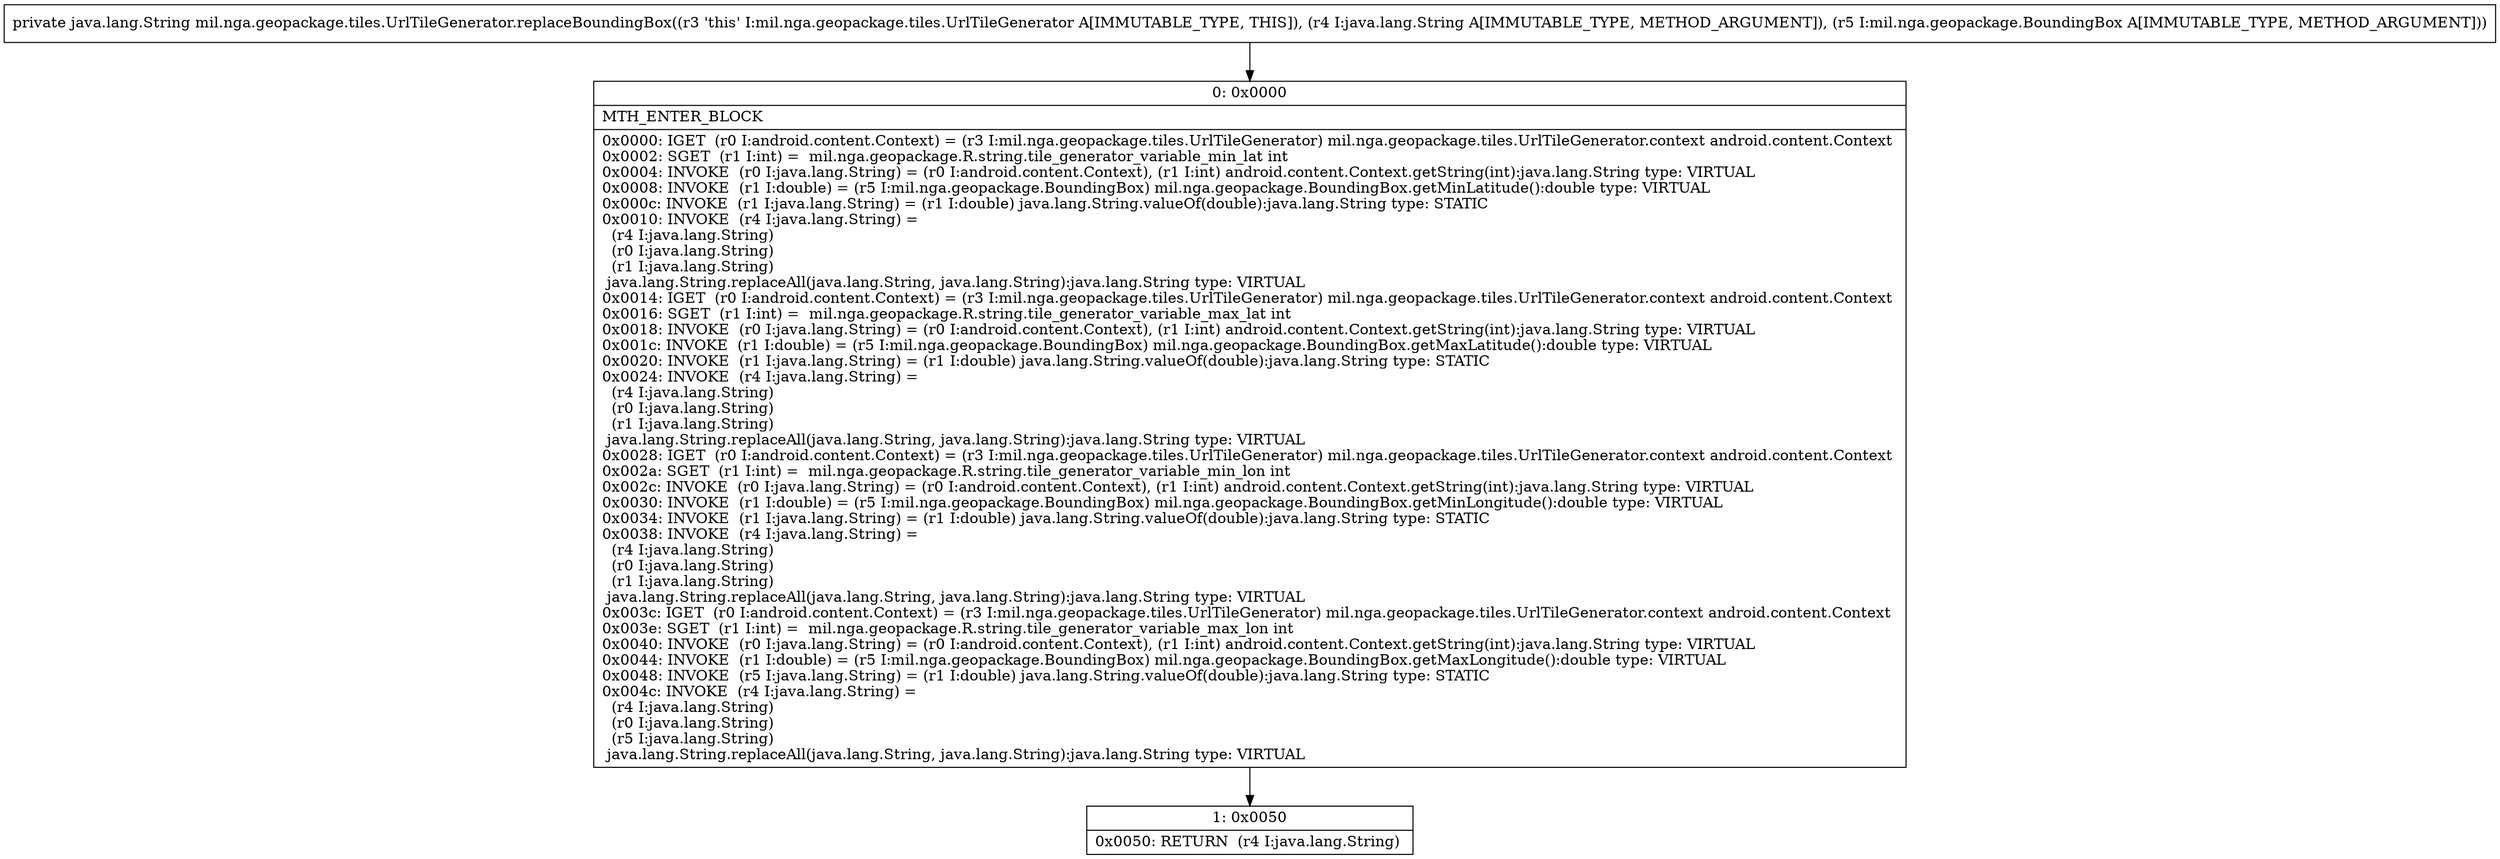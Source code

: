 digraph "CFG formil.nga.geopackage.tiles.UrlTileGenerator.replaceBoundingBox(Ljava\/lang\/String;Lmil\/nga\/geopackage\/BoundingBox;)Ljava\/lang\/String;" {
Node_0 [shape=record,label="{0\:\ 0x0000|MTH_ENTER_BLOCK\l|0x0000: IGET  (r0 I:android.content.Context) = (r3 I:mil.nga.geopackage.tiles.UrlTileGenerator) mil.nga.geopackage.tiles.UrlTileGenerator.context android.content.Context \l0x0002: SGET  (r1 I:int) =  mil.nga.geopackage.R.string.tile_generator_variable_min_lat int \l0x0004: INVOKE  (r0 I:java.lang.String) = (r0 I:android.content.Context), (r1 I:int) android.content.Context.getString(int):java.lang.String type: VIRTUAL \l0x0008: INVOKE  (r1 I:double) = (r5 I:mil.nga.geopackage.BoundingBox) mil.nga.geopackage.BoundingBox.getMinLatitude():double type: VIRTUAL \l0x000c: INVOKE  (r1 I:java.lang.String) = (r1 I:double) java.lang.String.valueOf(double):java.lang.String type: STATIC \l0x0010: INVOKE  (r4 I:java.lang.String) = \l  (r4 I:java.lang.String)\l  (r0 I:java.lang.String)\l  (r1 I:java.lang.String)\l java.lang.String.replaceAll(java.lang.String, java.lang.String):java.lang.String type: VIRTUAL \l0x0014: IGET  (r0 I:android.content.Context) = (r3 I:mil.nga.geopackage.tiles.UrlTileGenerator) mil.nga.geopackage.tiles.UrlTileGenerator.context android.content.Context \l0x0016: SGET  (r1 I:int) =  mil.nga.geopackage.R.string.tile_generator_variable_max_lat int \l0x0018: INVOKE  (r0 I:java.lang.String) = (r0 I:android.content.Context), (r1 I:int) android.content.Context.getString(int):java.lang.String type: VIRTUAL \l0x001c: INVOKE  (r1 I:double) = (r5 I:mil.nga.geopackage.BoundingBox) mil.nga.geopackage.BoundingBox.getMaxLatitude():double type: VIRTUAL \l0x0020: INVOKE  (r1 I:java.lang.String) = (r1 I:double) java.lang.String.valueOf(double):java.lang.String type: STATIC \l0x0024: INVOKE  (r4 I:java.lang.String) = \l  (r4 I:java.lang.String)\l  (r0 I:java.lang.String)\l  (r1 I:java.lang.String)\l java.lang.String.replaceAll(java.lang.String, java.lang.String):java.lang.String type: VIRTUAL \l0x0028: IGET  (r0 I:android.content.Context) = (r3 I:mil.nga.geopackage.tiles.UrlTileGenerator) mil.nga.geopackage.tiles.UrlTileGenerator.context android.content.Context \l0x002a: SGET  (r1 I:int) =  mil.nga.geopackage.R.string.tile_generator_variable_min_lon int \l0x002c: INVOKE  (r0 I:java.lang.String) = (r0 I:android.content.Context), (r1 I:int) android.content.Context.getString(int):java.lang.String type: VIRTUAL \l0x0030: INVOKE  (r1 I:double) = (r5 I:mil.nga.geopackage.BoundingBox) mil.nga.geopackage.BoundingBox.getMinLongitude():double type: VIRTUAL \l0x0034: INVOKE  (r1 I:java.lang.String) = (r1 I:double) java.lang.String.valueOf(double):java.lang.String type: STATIC \l0x0038: INVOKE  (r4 I:java.lang.String) = \l  (r4 I:java.lang.String)\l  (r0 I:java.lang.String)\l  (r1 I:java.lang.String)\l java.lang.String.replaceAll(java.lang.String, java.lang.String):java.lang.String type: VIRTUAL \l0x003c: IGET  (r0 I:android.content.Context) = (r3 I:mil.nga.geopackage.tiles.UrlTileGenerator) mil.nga.geopackage.tiles.UrlTileGenerator.context android.content.Context \l0x003e: SGET  (r1 I:int) =  mil.nga.geopackage.R.string.tile_generator_variable_max_lon int \l0x0040: INVOKE  (r0 I:java.lang.String) = (r0 I:android.content.Context), (r1 I:int) android.content.Context.getString(int):java.lang.String type: VIRTUAL \l0x0044: INVOKE  (r1 I:double) = (r5 I:mil.nga.geopackage.BoundingBox) mil.nga.geopackage.BoundingBox.getMaxLongitude():double type: VIRTUAL \l0x0048: INVOKE  (r5 I:java.lang.String) = (r1 I:double) java.lang.String.valueOf(double):java.lang.String type: STATIC \l0x004c: INVOKE  (r4 I:java.lang.String) = \l  (r4 I:java.lang.String)\l  (r0 I:java.lang.String)\l  (r5 I:java.lang.String)\l java.lang.String.replaceAll(java.lang.String, java.lang.String):java.lang.String type: VIRTUAL \l}"];
Node_1 [shape=record,label="{1\:\ 0x0050|0x0050: RETURN  (r4 I:java.lang.String) \l}"];
MethodNode[shape=record,label="{private java.lang.String mil.nga.geopackage.tiles.UrlTileGenerator.replaceBoundingBox((r3 'this' I:mil.nga.geopackage.tiles.UrlTileGenerator A[IMMUTABLE_TYPE, THIS]), (r4 I:java.lang.String A[IMMUTABLE_TYPE, METHOD_ARGUMENT]), (r5 I:mil.nga.geopackage.BoundingBox A[IMMUTABLE_TYPE, METHOD_ARGUMENT])) }"];
MethodNode -> Node_0;
Node_0 -> Node_1;
}

